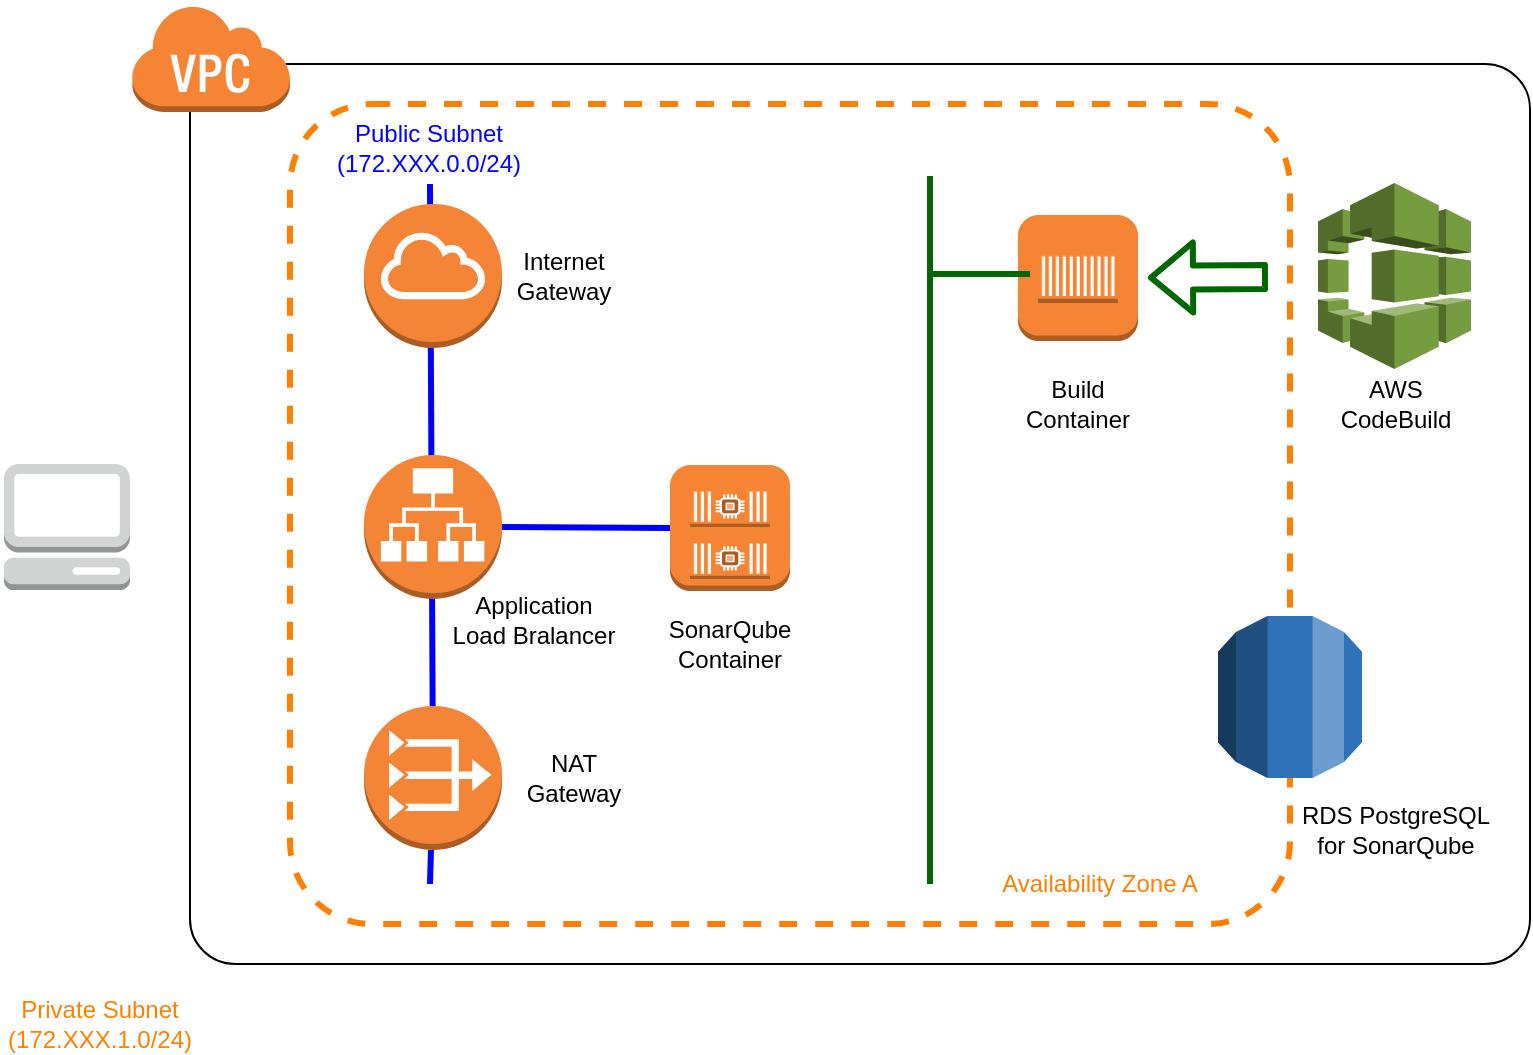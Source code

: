 <mxfile version="10.6.0" type="github"><diagram id="ubKcBfd9ZpD_DAv1Pl8X" name="ページ1"><mxGraphModel dx="1335" dy="724" grid="1" gridSize="10" guides="1" tooltips="1" connect="1" arrows="1" fold="1" page="1" pageScale="1" pageWidth="1169" pageHeight="827" math="0" shadow="0"><root><mxCell id="0"/><mxCell id="1" parent="0"/><mxCell id="_-D1M6Fm0P9vdCsqM8RB-1" value="" style="rounded=1;whiteSpace=wrap;html=1;arcSize=5;" vertex="1" parent="1"><mxGeometry x="110" y="50" width="670" height="450" as="geometry"/></mxCell><mxCell id="_-D1M6Fm0P9vdCsqM8RB-3" value="" style="rounded=1;whiteSpace=wrap;html=1;dashed=1;strokeWidth=3;strokeColor=#FF8000;arcSize=10;" vertex="1" parent="1"><mxGeometry x="160" y="70" width="500" height="410" as="geometry"/></mxCell><mxCell id="_-D1M6Fm0P9vdCsqM8RB-2" value="" style="outlineConnect=0;dashed=0;verticalLabelPosition=bottom;verticalAlign=top;align=center;html=1;shape=mxgraph.aws3.rds;fillColor=#2E73B8;gradientColor=none;" vertex="1" parent="1"><mxGeometry x="624" y="326" width="72" height="81" as="geometry"/></mxCell><mxCell id="_-D1M6Fm0P9vdCsqM8RB-4" value="" style="endArrow=none;html=1;strokeWidth=3;strokeColor=#0000FF;" edge="1" parent="1" source="_-D1M6Fm0P9vdCsqM8RB-6"><mxGeometry width="50" height="50" relative="1" as="geometry"><mxPoint x="230" y="460" as="sourcePoint"/><mxPoint x="230" y="110" as="targetPoint"/></mxGeometry></mxCell><mxCell id="_-D1M6Fm0P9vdCsqM8RB-5" value="" style="outlineConnect=0;dashed=0;verticalLabelPosition=bottom;verticalAlign=top;align=center;html=1;shape=mxgraph.aws3.internet_gateway;fillColor=#F58536;gradientColor=none;strokeColor=#FF8000;strokeWidth=3;" vertex="1" parent="1"><mxGeometry x="197" y="120" width="69" height="72" as="geometry"/></mxCell><mxCell id="_-D1M6Fm0P9vdCsqM8RB-6" value="" style="outlineConnect=0;dashed=0;verticalLabelPosition=bottom;verticalAlign=top;align=center;html=1;shape=mxgraph.aws3.vpc_nat_gateway;fillColor=#F58536;gradientColor=none;strokeColor=#FF8000;strokeWidth=3;" vertex="1" parent="1"><mxGeometry x="197" y="371" width="69" height="72" as="geometry"/></mxCell><mxCell id="_-D1M6Fm0P9vdCsqM8RB-7" value="" style="endArrow=none;html=1;strokeWidth=3;strokeColor=#0000FF;" edge="1" parent="1" target="_-D1M6Fm0P9vdCsqM8RB-6"><mxGeometry width="50" height="50" relative="1" as="geometry"><mxPoint x="230" y="460" as="sourcePoint"/><mxPoint x="230" y="110" as="targetPoint"/></mxGeometry></mxCell><mxCell id="_-D1M6Fm0P9vdCsqM8RB-8" value="" style="outlineConnect=0;dashed=0;verticalLabelPosition=bottom;verticalAlign=top;align=center;html=1;shape=mxgraph.aws3.application_load_balancer;fillColor=#F58536;gradientColor=none;strokeColor=#FF8000;strokeWidth=3;" vertex="1" parent="1"><mxGeometry x="197" y="245.5" width="69" height="72" as="geometry"/></mxCell><mxCell id="_-D1M6Fm0P9vdCsqM8RB-9" value="" style="outlineConnect=0;dashed=0;verticalLabelPosition=bottom;verticalAlign=top;align=center;html=1;shape=mxgraph.aws3.virtual_private_cloud;fillColor=#F58534;gradientColor=none;strokeColor=#FF8000;strokeWidth=3;" vertex="1" parent="1"><mxGeometry x="80.5" y="20" width="79.5" height="54" as="geometry"/></mxCell><mxCell id="_-D1M6Fm0P9vdCsqM8RB-10" value="" style="outlineConnect=0;dashed=0;verticalLabelPosition=bottom;verticalAlign=top;align=center;html=1;shape=mxgraph.aws3.instance;fillColor=#F58534;gradientColor=none;strokeColor=#FF8000;strokeWidth=3;" vertex="1" parent="1"><mxGeometry x="350" y="250.5" width="60" height="63" as="geometry"/></mxCell><mxCell id="_-D1M6Fm0P9vdCsqM8RB-11" value="" style="outlineConnect=0;dashed=0;verticalLabelPosition=bottom;verticalAlign=top;align=center;html=1;shape=mxgraph.aws3.ec2_compute_container_2;fillColor=#F58534;gradientColor=none;strokeColor=#FF8000;strokeWidth=3;" vertex="1" parent="1"><mxGeometry x="360" y="262.5" width="40" height="19" as="geometry"/></mxCell><mxCell id="_-D1M6Fm0P9vdCsqM8RB-12" value="" style="outlineConnect=0;dashed=0;verticalLabelPosition=bottom;verticalAlign=top;align=center;html=1;shape=mxgraph.aws3.ec2_compute_container_2;fillColor=#F58534;gradientColor=none;strokeColor=#FF8000;strokeWidth=3;" vertex="1" parent="1"><mxGeometry x="360" y="288.5" width="40" height="19" as="geometry"/></mxCell><mxCell id="_-D1M6Fm0P9vdCsqM8RB-13" value="" style="endArrow=none;html=1;strokeColor=#006600;strokeWidth=3;" edge="1" parent="1"><mxGeometry width="50" height="50" relative="1" as="geometry"><mxPoint x="480" y="460" as="sourcePoint"/><mxPoint x="480" y="106" as="targetPoint"/></mxGeometry></mxCell><mxCell id="_-D1M6Fm0P9vdCsqM8RB-15" value="" style="endArrow=none;html=1;strokeWidth=3;strokeColor=#0000FF;entryX=1;entryY=0.5;entryDx=0;entryDy=0;entryPerimeter=0;exitX=0;exitY=0.5;exitDx=0;exitDy=0;exitPerimeter=0;" edge="1" parent="1" source="_-D1M6Fm0P9vdCsqM8RB-10" target="_-D1M6Fm0P9vdCsqM8RB-8"><mxGeometry width="50" height="50" relative="1" as="geometry"><mxPoint x="241.318" y="381" as="sourcePoint"/><mxPoint x="240" y="120" as="targetPoint"/></mxGeometry></mxCell><mxCell id="_-D1M6Fm0P9vdCsqM8RB-16" value="" style="outlineConnect=0;dashed=0;verticalLabelPosition=bottom;verticalAlign=top;align=center;html=1;shape=mxgraph.aws3.codebuild;fillColor=#759C3E;gradientColor=none;strokeColor=#FF8000;strokeWidth=3;" vertex="1" parent="1"><mxGeometry x="674" y="109.5" width="76.5" height="93" as="geometry"/></mxCell><mxCell id="_-D1M6Fm0P9vdCsqM8RB-18" value="" style="shape=flexArrow;endArrow=classic;html=1;strokeColor=#006600;strokeWidth=3;" edge="1" parent="1"><mxGeometry width="50" height="50" relative="1" as="geometry"><mxPoint x="649" y="156.5" as="sourcePoint"/><mxPoint x="589" y="156.833" as="targetPoint"/></mxGeometry></mxCell><mxCell id="_-D1M6Fm0P9vdCsqM8RB-19" value="" style="outlineConnect=0;dashed=0;verticalLabelPosition=bottom;verticalAlign=top;align=center;html=1;shape=mxgraph.aws3.instance;fillColor=#F58534;gradientColor=none;" vertex="1" parent="1"><mxGeometry x="524" y="125.5" width="60" height="63" as="geometry"/></mxCell><mxCell id="_-D1M6Fm0P9vdCsqM8RB-20" value="" style="outlineConnect=0;dashed=0;verticalLabelPosition=bottom;verticalAlign=top;align=center;html=1;shape=mxgraph.aws3.ec2_compute_container;fillColor=#F58534;gradientColor=none;strokeColor=#FF8000;strokeWidth=3;" vertex="1" parent="1"><mxGeometry x="534" y="144.5" width="40" height="25" as="geometry"/></mxCell><mxCell id="_-D1M6Fm0P9vdCsqM8RB-21" value="" style="endArrow=none;html=1;strokeColor=#006600;strokeWidth=3;" edge="1" parent="1"><mxGeometry width="50" height="50" relative="1" as="geometry"><mxPoint x="530" y="155" as="sourcePoint"/><mxPoint x="480" y="155" as="targetPoint"/></mxGeometry></mxCell><mxCell id="_-D1M6Fm0P9vdCsqM8RB-22" value="" style="outlineConnect=0;dashed=0;verticalLabelPosition=bottom;verticalAlign=top;align=center;html=1;shape=mxgraph.aws3.management_console;fillColor=#D2D3D3;gradientColor=none;strokeColor=#FF8000;strokeWidth=3;" vertex="1" parent="1"><mxGeometry x="17" y="250" width="63" height="63" as="geometry"/></mxCell><mxCell id="_-D1M6Fm0P9vdCsqM8RB-23" value="SonarQube Container" style="text;html=1;strokeColor=none;fillColor=none;align=center;verticalAlign=middle;whiteSpace=wrap;rounded=0;dashed=1;" vertex="1" parent="1"><mxGeometry x="360" y="330" width="40" height="20" as="geometry"/></mxCell><mxCell id="_-D1M6Fm0P9vdCsqM8RB-24" value="Application Load Bralancer" style="text;html=1;strokeColor=none;fillColor=none;align=center;verticalAlign=middle;whiteSpace=wrap;rounded=0;dashed=1;" vertex="1" parent="1"><mxGeometry x="236.5" y="317.5" width="90" height="20" as="geometry"/></mxCell><mxCell id="_-D1M6Fm0P9vdCsqM8RB-25" value="Internet Gateway" style="text;html=1;strokeColor=none;fillColor=none;align=center;verticalAlign=middle;whiteSpace=wrap;rounded=0;dashed=1;" vertex="1" parent="1"><mxGeometry x="276.5" y="146" width="40" height="20" as="geometry"/></mxCell><mxCell id="_-D1M6Fm0P9vdCsqM8RB-26" value="NAT Gateway" style="text;html=1;strokeColor=none;fillColor=none;align=center;verticalAlign=middle;whiteSpace=wrap;rounded=0;dashed=1;" vertex="1" parent="1"><mxGeometry x="281.5" y="397" width="40" height="20" as="geometry"/></mxCell><mxCell id="_-D1M6Fm0P9vdCsqM8RB-27" value="AWS CodeBuild" style="text;html=1;strokeColor=none;fillColor=none;align=center;verticalAlign=middle;whiteSpace=wrap;rounded=0;dashed=1;" vertex="1" parent="1"><mxGeometry x="692.5" y="210" width="40" height="20" as="geometry"/></mxCell><mxCell id="_-D1M6Fm0P9vdCsqM8RB-30" value="RDS PostgreSQL&lt;br&gt;for SonarQube&lt;br&gt;" style="text;html=1;strokeColor=none;fillColor=none;align=center;verticalAlign=middle;whiteSpace=wrap;rounded=0;dashed=1;" vertex="1" parent="1"><mxGeometry x="652.5" y="423" width="120" height="20" as="geometry"/></mxCell><mxCell id="_-D1M6Fm0P9vdCsqM8RB-31" value="Build Container" style="text;html=1;strokeColor=none;fillColor=none;align=center;verticalAlign=middle;whiteSpace=wrap;rounded=0;dashed=1;" vertex="1" parent="1"><mxGeometry x="534" y="210" width="40" height="20" as="geometry"/></mxCell><mxCell id="_-D1M6Fm0P9vdCsqM8RB-32" value="Public Subnet&lt;br&gt;(172.XXX.0.0/24)&lt;br&gt;" style="text;html=1;strokeColor=none;fillColor=none;align=center;verticalAlign=middle;whiteSpace=wrap;rounded=0;dashed=1;fontColor=#0000FF;" vertex="1" parent="1"><mxGeometry x="164.5" y="81.5" width="129" height="20" as="geometry"/></mxCell><mxCell id="_-D1M6Fm0P9vdCsqM8RB-33" value="Availability Zone A" style="text;html=1;strokeColor=none;fillColor=none;align=center;verticalAlign=middle;whiteSpace=wrap;rounded=0;dashed=1;fontColor=#FF8000;" vertex="1" parent="1"><mxGeometry x="510" y="450" width="110" height="20" as="geometry"/></mxCell><mxCell id="_-D1M6Fm0P9vdCsqM8RB-34" value="Private Subnet&lt;br&gt;(172.XXX.1.0/24)&lt;br&gt;" style="text;html=1;strokeColor=none;fillColor=none;align=center;verticalAlign=middle;whiteSpace=wrap;rounded=0;dashed=1;fontColor=#FF8000;" vertex="1" parent="1"><mxGeometry x="20" y="520" width="90" height="20" as="geometry"/></mxCell></root></mxGraphModel></diagram></mxfile>